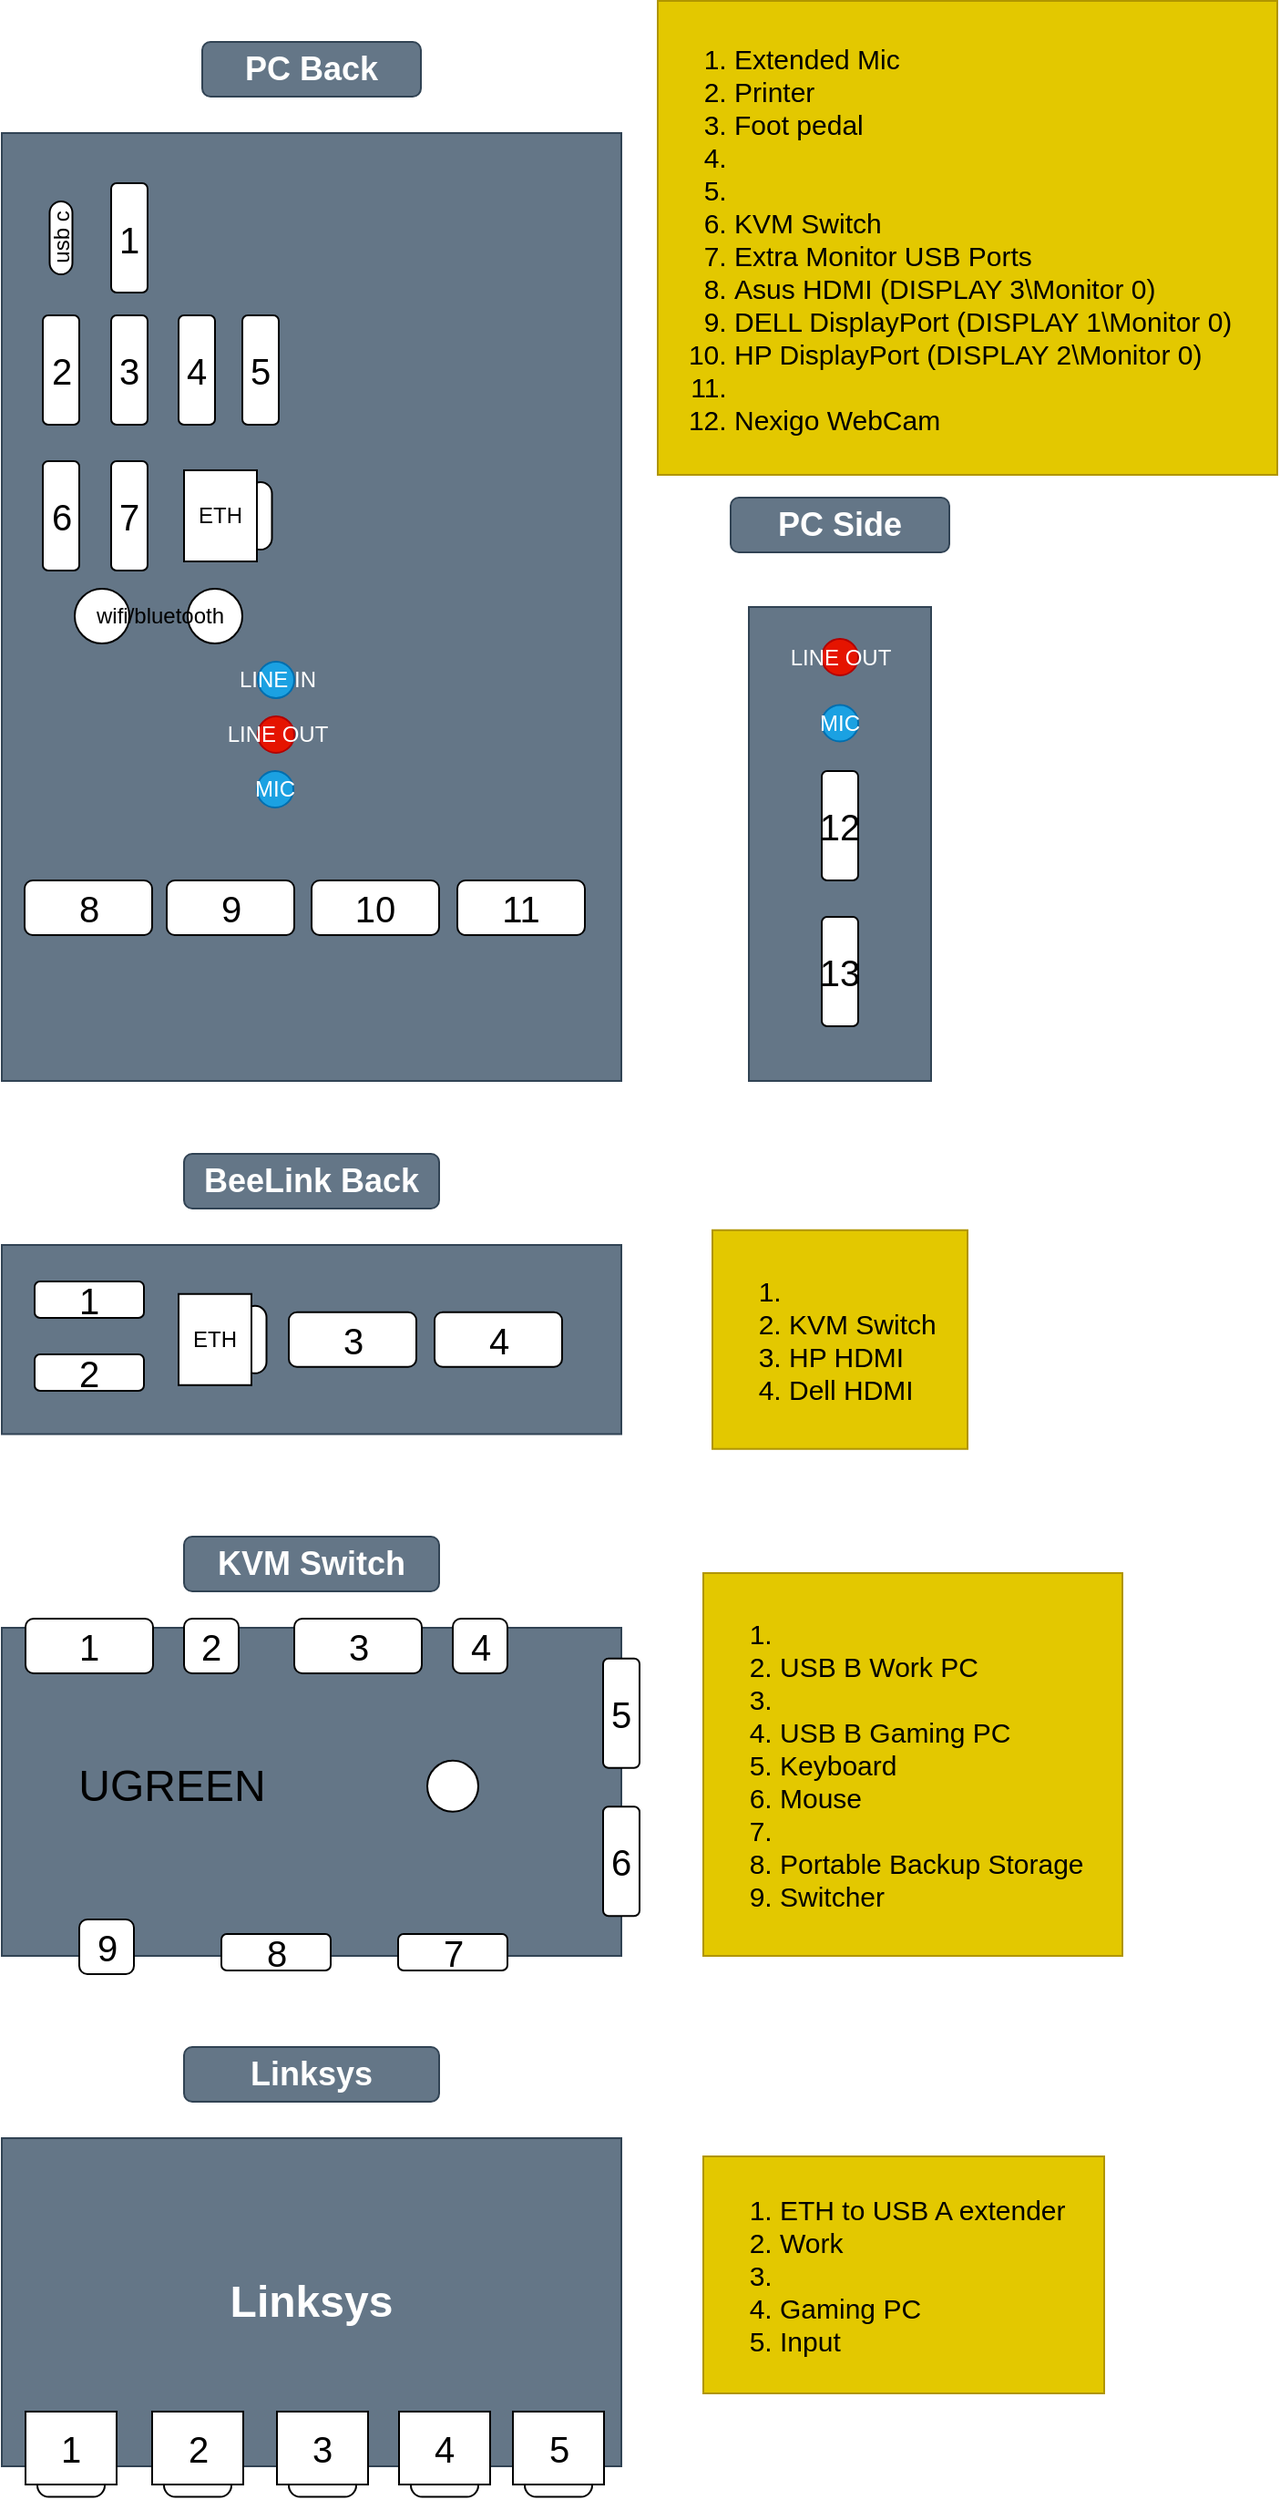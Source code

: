 <mxfile version="26.2.14">
  <diagram name="Page-1" id="FjQjWQZ8GJuI0dCMnAay">
    <mxGraphModel dx="1188" dy="626" grid="1" gridSize="10" guides="1" tooltips="1" connect="1" arrows="1" fold="1" page="1" pageScale="1" pageWidth="850" pageHeight="1100" math="0" shadow="0">
      <root>
        <mxCell id="0" />
        <mxCell id="1" parent="0" />
        <mxCell id="INsz8xT2XLBDGT-k4eeq-2" value="&lt;h1&gt;&lt;br&gt;&lt;/h1&gt;" style="rounded=0;whiteSpace=wrap;html=1;fillColor=#647687;strokeColor=#314354;fontColor=#ffffff;align=center;" vertex="1" parent="1">
          <mxGeometry x="40" y="90" width="340" height="520" as="geometry" />
        </mxCell>
        <mxCell id="INsz8xT2XLBDGT-k4eeq-3" value="&lt;h2&gt;PC Back&lt;/h2&gt;" style="rounded=1;whiteSpace=wrap;html=1;fillColor=#647687;fontColor=#ffffff;strokeColor=#314354;" vertex="1" parent="1">
          <mxGeometry x="150" y="40" width="120" height="30" as="geometry" />
        </mxCell>
        <mxCell id="INsz8xT2XLBDGT-k4eeq-4" value="usb c" style="rounded=1;whiteSpace=wrap;html=1;arcSize=50;rotation=-90;" vertex="1" parent="1">
          <mxGeometry x="52.5" y="141.25" width="40" height="12.5" as="geometry" />
        </mxCell>
        <mxCell id="INsz8xT2XLBDGT-k4eeq-5" value="&lt;font style=&quot;font-size: 20px;&quot;&gt;1&lt;/font&gt;" style="rounded=1;whiteSpace=wrap;html=1;" vertex="1" parent="1">
          <mxGeometry x="100" y="117.5" width="20" height="60" as="geometry" />
        </mxCell>
        <mxCell id="INsz8xT2XLBDGT-k4eeq-6" value="&lt;font style=&quot;font-size: 20px;&quot;&gt;2&lt;/font&gt;" style="rounded=1;whiteSpace=wrap;html=1;" vertex="1" parent="1">
          <mxGeometry x="62.5" y="190" width="20" height="60" as="geometry" />
        </mxCell>
        <mxCell id="INsz8xT2XLBDGT-k4eeq-7" value="&lt;font style=&quot;font-size: 20px;&quot;&gt;3&lt;/font&gt;" style="rounded=1;whiteSpace=wrap;html=1;" vertex="1" parent="1">
          <mxGeometry x="100" y="190" width="20" height="60" as="geometry" />
        </mxCell>
        <mxCell id="INsz8xT2XLBDGT-k4eeq-8" value="&lt;font style=&quot;font-size: 20px;&quot;&gt;4&lt;/font&gt;" style="rounded=1;whiteSpace=wrap;html=1;" vertex="1" parent="1">
          <mxGeometry x="137" y="190" width="20" height="60" as="geometry" />
        </mxCell>
        <mxCell id="INsz8xT2XLBDGT-k4eeq-9" value="&lt;font style=&quot;font-size: 20px;&quot;&gt;5&lt;/font&gt;" style="rounded=1;whiteSpace=wrap;html=1;" vertex="1" parent="1">
          <mxGeometry x="172" y="190" width="20" height="60" as="geometry" />
        </mxCell>
        <mxCell id="INsz8xT2XLBDGT-k4eeq-10" value="&lt;font style=&quot;font-size: 20px;&quot;&gt;6&lt;/font&gt;" style="rounded=1;whiteSpace=wrap;html=1;" vertex="1" parent="1">
          <mxGeometry x="62.5" y="270" width="20" height="60" as="geometry" />
        </mxCell>
        <mxCell id="INsz8xT2XLBDGT-k4eeq-11" value="&lt;font style=&quot;font-size: 20px;&quot;&gt;7&lt;/font&gt;" style="rounded=1;whiteSpace=wrap;html=1;" vertex="1" parent="1">
          <mxGeometry x="100" y="270" width="20" height="60" as="geometry" />
        </mxCell>
        <mxCell id="INsz8xT2XLBDGT-k4eeq-14" value="" style="rounded=1;whiteSpace=wrap;html=1;arcSize=50;rotation=-90;" vertex="1" parent="1">
          <mxGeometry x="163.5" y="293.75" width="37" height="12.5" as="geometry" />
        </mxCell>
        <mxCell id="INsz8xT2XLBDGT-k4eeq-15" value="ETH" style="rounded=0;whiteSpace=wrap;html=1;" vertex="1" parent="1">
          <mxGeometry x="140" y="275" width="40" height="50" as="geometry" />
        </mxCell>
        <mxCell id="INsz8xT2XLBDGT-k4eeq-17" value="" style="ellipse;whiteSpace=wrap;html=1;aspect=fixed;" vertex="1" parent="1">
          <mxGeometry x="80" y="340" width="30" height="30" as="geometry" />
        </mxCell>
        <mxCell id="INsz8xT2XLBDGT-k4eeq-19" value="" style="ellipse;whiteSpace=wrap;html=1;aspect=fixed;" vertex="1" parent="1">
          <mxGeometry x="142" y="340" width="30" height="30" as="geometry" />
        </mxCell>
        <mxCell id="INsz8xT2XLBDGT-k4eeq-20" value="wifi/bluetooth" style="text;align=center;fillColor=none;html=1;verticalAlign=middle;whiteSpace=wrap;rounded=0;" vertex="1" parent="1">
          <mxGeometry x="97" y="340" width="60" height="30" as="geometry" />
        </mxCell>
        <mxCell id="INsz8xT2XLBDGT-k4eeq-21" value="LINE IN" style="ellipse;html=1;aspect=fixed;fillColor=light-dark(#1BA1E2,#0000FF);strokeColor=#006EAF;fontColor=#ffffff;" vertex="1" parent="1">
          <mxGeometry x="180.5" y="380" width="20" height="20" as="geometry" />
        </mxCell>
        <mxCell id="INsz8xT2XLBDGT-k4eeq-22" value="LINE OUT" style="ellipse;html=1;aspect=fixed;fillColor=light-dark(#E51400,#00CC00);strokeColor=#B20000;fontColor=#ffffff;" vertex="1" parent="1">
          <mxGeometry x="180.5" y="410" width="20" height="20" as="geometry" />
        </mxCell>
        <mxCell id="INsz8xT2XLBDGT-k4eeq-23" value="MIC" style="ellipse;whiteSpace=wrap;html=1;aspect=fixed;fillColor=light-dark(#1BA1E2,#FF0000);strokeColor=#006EAF;fontColor=#ffffff;" vertex="1" parent="1">
          <mxGeometry x="180" y="440" width="20" height="20" as="geometry" />
        </mxCell>
        <mxCell id="INsz8xT2XLBDGT-k4eeq-26" value="8" style="rounded=1;whiteSpace=wrap;html=1;fontSize=20;" vertex="1" parent="1">
          <mxGeometry x="52.5" y="500" width="70" height="30" as="geometry" />
        </mxCell>
        <mxCell id="INsz8xT2XLBDGT-k4eeq-28" value="9" style="rounded=1;whiteSpace=wrap;html=1;fontSize=20;" vertex="1" parent="1">
          <mxGeometry x="130.5" y="500" width="70" height="30" as="geometry" />
        </mxCell>
        <mxCell id="INsz8xT2XLBDGT-k4eeq-29" value="10" style="rounded=1;whiteSpace=wrap;html=1;fontSize=20;" vertex="1" parent="1">
          <mxGeometry x="210" y="500" width="70" height="30" as="geometry" />
        </mxCell>
        <mxCell id="INsz8xT2XLBDGT-k4eeq-30" value="11" style="rounded=1;whiteSpace=wrap;html=1;fontSize=20;" vertex="1" parent="1">
          <mxGeometry x="290" y="500" width="70" height="30" as="geometry" />
        </mxCell>
        <mxCell id="INsz8xT2XLBDGT-k4eeq-31" value="&lt;h2&gt;PC Side&lt;/h2&gt;" style="rounded=1;whiteSpace=wrap;html=1;fillColor=#647687;fontColor=#ffffff;strokeColor=#314354;" vertex="1" parent="1">
          <mxGeometry x="440" y="290" width="120" height="30" as="geometry" />
        </mxCell>
        <mxCell id="INsz8xT2XLBDGT-k4eeq-32" value="&lt;h1&gt;&lt;br&gt;&lt;/h1&gt;" style="rounded=0;whiteSpace=wrap;html=1;fillColor=#647687;strokeColor=#314354;fontColor=#ffffff;align=center;" vertex="1" parent="1">
          <mxGeometry x="450" y="350" width="100" height="260" as="geometry" />
        </mxCell>
        <mxCell id="INsz8xT2XLBDGT-k4eeq-33" value="LINE OUT" style="ellipse;html=1;aspect=fixed;fillColor=light-dark(#E51400,#00CC00);strokeColor=#B20000;fontColor=#ffffff;" vertex="1" parent="1">
          <mxGeometry x="490" y="367.5" width="20" height="20" as="geometry" />
        </mxCell>
        <mxCell id="INsz8xT2XLBDGT-k4eeq-34" value="MIC" style="ellipse;whiteSpace=wrap;html=1;aspect=fixed;fillColor=light-dark(#1BA1E2,#FF0000);strokeColor=#006EAF;fontColor=#ffffff;" vertex="1" parent="1">
          <mxGeometry x="490" y="403.75" width="20" height="20" as="geometry" />
        </mxCell>
        <mxCell id="INsz8xT2XLBDGT-k4eeq-35" value="&lt;font style=&quot;font-size: 20px;&quot;&gt;12&lt;/font&gt;" style="rounded=1;whiteSpace=wrap;html=1;" vertex="1" parent="1">
          <mxGeometry x="490" y="440" width="20" height="60" as="geometry" />
        </mxCell>
        <mxCell id="INsz8xT2XLBDGT-k4eeq-36" value="&lt;font style=&quot;font-size: 20px;&quot;&gt;13&lt;/font&gt;" style="rounded=1;whiteSpace=wrap;html=1;" vertex="1" parent="1">
          <mxGeometry x="490" y="520" width="20" height="60" as="geometry" />
        </mxCell>
        <mxCell id="INsz8xT2XLBDGT-k4eeq-38" value="&lt;ol&gt;&lt;li&gt;&lt;span style=&quot;background-color: transparent;&quot;&gt;&lt;font&gt;Extended Mic&lt;/font&gt;&lt;/span&gt;&lt;/li&gt;&lt;li&gt;&lt;span style=&quot;background-color: transparent;&quot;&gt;&lt;font&gt;Printer&lt;/font&gt;&lt;/span&gt;&lt;/li&gt;&lt;li&gt;&lt;span style=&quot;background-color: transparent;&quot;&gt;&lt;font&gt;Foot pedal&lt;/font&gt;&lt;/span&gt;&lt;/li&gt;&lt;li&gt;&lt;font&gt;&lt;br&gt;&lt;/font&gt;&lt;/li&gt;&lt;li&gt;&lt;font&gt;&lt;br&gt;&lt;/font&gt;&lt;/li&gt;&lt;li&gt;&lt;span style=&quot;background-color: transparent;&quot;&gt;&lt;font&gt;KVM Switch&lt;/font&gt;&lt;/span&gt;&lt;/li&gt;&lt;li&gt;&lt;span style=&quot;background-color: transparent;&quot;&gt;&lt;font&gt;Extra Monitor USB Ports&lt;/font&gt;&lt;/span&gt;&lt;/li&gt;&lt;li&gt;&lt;span style=&quot;background-color: transparent;&quot;&gt;&lt;font&gt;Asus HDMI&amp;nbsp;&lt;/font&gt;&lt;/span&gt;(DISPLAY 3\Monitor 0)&lt;/li&gt;&lt;li&gt;&lt;span style=&quot;background-color: transparent;&quot;&gt;&lt;font&gt;DELL DisplayPort&amp;nbsp;&lt;/font&gt;&lt;/span&gt;(DISPLAY 1\Monitor 0)&lt;/li&gt;&lt;li&gt;&lt;span style=&quot;background-color: transparent;&quot;&gt;&lt;font&gt;HP DisplayPort&amp;nbsp;&lt;/font&gt;&lt;/span&gt;(DISPLAY 2\Monitor 0)&lt;/li&gt;&lt;li&gt;&lt;font&gt;&lt;br&gt;&lt;/font&gt;&lt;/li&gt;&lt;li&gt;&lt;span style=&quot;background-color: transparent;&quot;&gt;&lt;font&gt;Nexigo WebCam&lt;/font&gt;&lt;/span&gt;&lt;/li&gt;&lt;/ol&gt;" style="text;html=1;align=left;verticalAlign=middle;resizable=0;points=[];autosize=1;strokeColor=#B09500;fillColor=light-dark(#E3C800,#644A7C);fontColor=light-dark(#000000,#000000);fontSize=15;" vertex="1" parent="1">
          <mxGeometry x="400" y="17.5" width="340" height="260" as="geometry" />
        </mxCell>
        <mxCell id="INsz8xT2XLBDGT-k4eeq-39" value="&lt;h2&gt;BeeLink Back&lt;/h2&gt;" style="rounded=1;whiteSpace=wrap;html=1;fillColor=#647687;fontColor=#ffffff;strokeColor=#314354;" vertex="1" parent="1">
          <mxGeometry x="140" y="650" width="140" height="30" as="geometry" />
        </mxCell>
        <mxCell id="INsz8xT2XLBDGT-k4eeq-40" value="&lt;h1&gt;&lt;br&gt;&lt;/h1&gt;" style="rounded=0;whiteSpace=wrap;html=1;fillColor=#647687;strokeColor=#314354;fontColor=#ffffff;align=center;" vertex="1" parent="1">
          <mxGeometry x="40" y="700" width="340" height="103.75" as="geometry" />
        </mxCell>
        <mxCell id="INsz8xT2XLBDGT-k4eeq-41" value="&lt;font style=&quot;font-size: 20px;&quot;&gt;1&lt;/font&gt;" style="rounded=1;whiteSpace=wrap;html=1;direction=south;" vertex="1" parent="1">
          <mxGeometry x="58" y="720" width="60" height="20" as="geometry" />
        </mxCell>
        <mxCell id="INsz8xT2XLBDGT-k4eeq-43" value="&lt;font style=&quot;font-size: 20px;&quot;&gt;2&lt;/font&gt;" style="rounded=1;whiteSpace=wrap;html=1;direction=south;" vertex="1" parent="1">
          <mxGeometry x="58" y="760" width="60" height="20" as="geometry" />
        </mxCell>
        <mxCell id="INsz8xT2XLBDGT-k4eeq-44" value="" style="rounded=1;whiteSpace=wrap;html=1;arcSize=50;rotation=-90;" vertex="1" parent="1">
          <mxGeometry x="160.5" y="745.63" width="37" height="12.5" as="geometry" />
        </mxCell>
        <mxCell id="INsz8xT2XLBDGT-k4eeq-45" value="ETH" style="rounded=0;whiteSpace=wrap;html=1;" vertex="1" parent="1">
          <mxGeometry x="137" y="726.88" width="40" height="50" as="geometry" />
        </mxCell>
        <mxCell id="INsz8xT2XLBDGT-k4eeq-46" value="3" style="rounded=1;whiteSpace=wrap;html=1;fontSize=20;" vertex="1" parent="1">
          <mxGeometry x="197.5" y="736.88" width="70" height="30" as="geometry" />
        </mxCell>
        <mxCell id="INsz8xT2XLBDGT-k4eeq-47" value="4" style="rounded=1;whiteSpace=wrap;html=1;fontSize=20;" vertex="1" parent="1">
          <mxGeometry x="277.5" y="736.88" width="70" height="30" as="geometry" />
        </mxCell>
        <mxCell id="INsz8xT2XLBDGT-k4eeq-49" value="&lt;ol&gt;&lt;li&gt;&lt;br&gt;&lt;/li&gt;&lt;li&gt;KVM Switch&lt;/li&gt;&lt;li&gt;HP HDMI&lt;/li&gt;&lt;li&gt;Dell HDMI&lt;/li&gt;&lt;/ol&gt;" style="text;html=1;align=left;verticalAlign=middle;resizable=0;points=[];autosize=1;strokeColor=#B09500;fillColor=light-dark(#E3C800,#644A7C);fontColor=light-dark(#000000,#000000);fontSize=15;" vertex="1" parent="1">
          <mxGeometry x="430" y="691.88" width="140" height="120" as="geometry" />
        </mxCell>
        <mxCell id="INsz8xT2XLBDGT-k4eeq-50" value="&lt;h2&gt;KVM Switch&lt;/h2&gt;" style="rounded=1;whiteSpace=wrap;html=1;fillColor=#647687;fontColor=#ffffff;strokeColor=#314354;" vertex="1" parent="1">
          <mxGeometry x="140" y="860" width="140" height="30" as="geometry" />
        </mxCell>
        <mxCell id="INsz8xT2XLBDGT-k4eeq-51" value="&lt;h1&gt;&lt;br&gt;&lt;/h1&gt;" style="rounded=0;whiteSpace=wrap;html=1;fillColor=#647687;strokeColor=#314354;fontColor=#ffffff;align=center;" vertex="1" parent="1">
          <mxGeometry x="40" y="910" width="340" height="180" as="geometry" />
        </mxCell>
        <mxCell id="INsz8xT2XLBDGT-k4eeq-52" value="&lt;font style=&quot;font-size: 20px;&quot;&gt;7&lt;/font&gt;" style="rounded=1;whiteSpace=wrap;html=1;direction=south;" vertex="1" parent="1">
          <mxGeometry x="257.5" y="1078" width="60" height="20" as="geometry" />
        </mxCell>
        <mxCell id="INsz8xT2XLBDGT-k4eeq-53" value="&lt;font style=&quot;font-size: 20px;&quot;&gt;8&lt;/font&gt;" style="rounded=1;whiteSpace=wrap;html=1;direction=south;" vertex="1" parent="1">
          <mxGeometry x="160.5" y="1078" width="60" height="20" as="geometry" />
        </mxCell>
        <mxCell id="INsz8xT2XLBDGT-k4eeq-56" value="1" style="rounded=1;whiteSpace=wrap;html=1;fontSize=20;" vertex="1" parent="1">
          <mxGeometry x="53" y="905" width="70" height="30" as="geometry" />
        </mxCell>
        <mxCell id="INsz8xT2XLBDGT-k4eeq-58" value="UGREEN" style="text;html=1;align=center;verticalAlign=middle;resizable=0;points=[];autosize=1;strokeColor=none;fillColor=none;fontSize=24;" vertex="1" parent="1">
          <mxGeometry x="67.5" y="976.88" width="130" height="40" as="geometry" />
        </mxCell>
        <mxCell id="INsz8xT2XLBDGT-k4eeq-60" value="2" style="rounded=1;whiteSpace=wrap;html=1;fontSize=20;" vertex="1" parent="1">
          <mxGeometry x="140" y="905" width="30" height="30" as="geometry" />
        </mxCell>
        <mxCell id="INsz8xT2XLBDGT-k4eeq-61" value="3" style="rounded=1;whiteSpace=wrap;html=1;fontSize=20;" vertex="1" parent="1">
          <mxGeometry x="200.5" y="905" width="70" height="30" as="geometry" />
        </mxCell>
        <mxCell id="INsz8xT2XLBDGT-k4eeq-62" value="4" style="rounded=1;whiteSpace=wrap;html=1;fontSize=20;" vertex="1" parent="1">
          <mxGeometry x="287.5" y="905" width="30" height="30" as="geometry" />
        </mxCell>
        <mxCell id="INsz8xT2XLBDGT-k4eeq-63" value="&lt;font style=&quot;font-size: 20px;&quot;&gt;5&lt;/font&gt;" style="rounded=1;whiteSpace=wrap;html=1;" vertex="1" parent="1">
          <mxGeometry x="370" y="926.88" width="20" height="60" as="geometry" />
        </mxCell>
        <mxCell id="INsz8xT2XLBDGT-k4eeq-64" value="&lt;font style=&quot;font-size: 20px;&quot;&gt;6&lt;/font&gt;" style="rounded=1;whiteSpace=wrap;html=1;" vertex="1" parent="1">
          <mxGeometry x="370" y="1008.13" width="20" height="60" as="geometry" />
        </mxCell>
        <mxCell id="INsz8xT2XLBDGT-k4eeq-66" value="9" style="rounded=1;whiteSpace=wrap;html=1;fontSize=20;" vertex="1" parent="1">
          <mxGeometry x="82.5" y="1070" width="30" height="30" as="geometry" />
        </mxCell>
        <mxCell id="INsz8xT2XLBDGT-k4eeq-67" value="" style="ellipse;whiteSpace=wrap;html=1;aspect=fixed;" vertex="1" parent="1">
          <mxGeometry x="273.5" y="982.88" width="28" height="28" as="geometry" />
        </mxCell>
        <mxCell id="INsz8xT2XLBDGT-k4eeq-68" value="&lt;ol&gt;&lt;li&gt;&lt;br&gt;&lt;/li&gt;&lt;li&gt;&lt;span style=&quot;background-color: transparent;&quot;&gt;USB B Work PC&lt;/span&gt;&lt;/li&gt;&lt;li&gt;&lt;br&gt;&lt;/li&gt;&lt;li&gt;&lt;span style=&quot;background-color: transparent;&quot;&gt;USB B Gaming PC&lt;/span&gt;&lt;/li&gt;&lt;li&gt;&lt;span style=&quot;background-color: transparent;&quot;&gt;Keyboard&lt;/span&gt;&lt;/li&gt;&lt;li&gt;&lt;span style=&quot;background-color: transparent;&quot;&gt;Mouse&lt;/span&gt;&lt;/li&gt;&lt;li&gt;&lt;br&gt;&lt;/li&gt;&lt;li&gt;Portable Backup Storage&lt;/li&gt;&lt;li&gt;Switcher&lt;/li&gt;&lt;/ol&gt;" style="text;html=1;align=left;verticalAlign=middle;resizable=0;points=[];autosize=1;strokeColor=#B09500;fillColor=light-dark(#E3C800,#644A7C);fontColor=light-dark(#000000,#000000);fontSize=15;" vertex="1" parent="1">
          <mxGeometry x="425" y="880" width="230" height="210" as="geometry" />
        </mxCell>
        <mxCell id="INsz8xT2XLBDGT-k4eeq-69" value="&lt;h2&gt;Linksys&lt;/h2&gt;" style="rounded=1;whiteSpace=wrap;html=1;fillColor=#647687;fontColor=#ffffff;strokeColor=#314354;" vertex="1" parent="1">
          <mxGeometry x="140" y="1140" width="140" height="30" as="geometry" />
        </mxCell>
        <mxCell id="INsz8xT2XLBDGT-k4eeq-70" value="&lt;h1&gt;Linksys&lt;/h1&gt;" style="rounded=0;whiteSpace=wrap;html=1;fillColor=#647687;strokeColor=#314354;fontColor=#ffffff;align=center;" vertex="1" parent="1">
          <mxGeometry x="40" y="1190" width="340" height="180" as="geometry" />
        </mxCell>
        <mxCell id="INsz8xT2XLBDGT-k4eeq-82" value="&lt;ol&gt;&lt;li&gt;ETH to USB A extender&lt;/li&gt;&lt;li&gt;Work&lt;/li&gt;&lt;li&gt;&lt;br&gt;&lt;/li&gt;&lt;li&gt;Gaming PC&lt;/li&gt;&lt;li&gt;Input&lt;/li&gt;&lt;/ol&gt;" style="text;html=1;align=left;verticalAlign=middle;resizable=0;points=[];autosize=1;strokeColor=#B09500;fillColor=light-dark(#E3C800,#644A7C);fontColor=light-dark(#000000,#000000);fontSize=15;" vertex="1" parent="1">
          <mxGeometry x="425" y="1200" width="220" height="130" as="geometry" />
        </mxCell>
        <mxCell id="INsz8xT2XLBDGT-k4eeq-83" value="" style="rounded=1;whiteSpace=wrap;html=1;arcSize=50;rotation=-90;direction=south;" vertex="1" parent="1">
          <mxGeometry x="71.75" y="1362" width="12.5" height="37" as="geometry" />
        </mxCell>
        <mxCell id="INsz8xT2XLBDGT-k4eeq-84" value="1" style="rounded=0;whiteSpace=wrap;html=1;direction=south;fontSize=20;" vertex="1" parent="1">
          <mxGeometry x="53" y="1340" width="50" height="40" as="geometry" />
        </mxCell>
        <mxCell id="INsz8xT2XLBDGT-k4eeq-85" value="" style="rounded=1;whiteSpace=wrap;html=1;arcSize=50;rotation=-90;direction=south;" vertex="1" parent="1">
          <mxGeometry x="141.25" y="1362" width="12.5" height="37" as="geometry" />
        </mxCell>
        <mxCell id="INsz8xT2XLBDGT-k4eeq-86" value="2" style="rounded=0;whiteSpace=wrap;html=1;direction=south;fontSize=20;" vertex="1" parent="1">
          <mxGeometry x="122.5" y="1340" width="50" height="40" as="geometry" />
        </mxCell>
        <mxCell id="INsz8xT2XLBDGT-k4eeq-87" value="" style="rounded=1;whiteSpace=wrap;html=1;arcSize=50;rotation=-90;direction=south;" vertex="1" parent="1">
          <mxGeometry x="209.75" y="1362" width="12.5" height="37" as="geometry" />
        </mxCell>
        <mxCell id="INsz8xT2XLBDGT-k4eeq-88" value="3" style="rounded=0;whiteSpace=wrap;html=1;direction=south;fontSize=20;" vertex="1" parent="1">
          <mxGeometry x="191" y="1340" width="50" height="40" as="geometry" />
        </mxCell>
        <mxCell id="INsz8xT2XLBDGT-k4eeq-89" value="" style="rounded=1;whiteSpace=wrap;html=1;arcSize=50;rotation=-90;direction=south;" vertex="1" parent="1">
          <mxGeometry x="276.75" y="1362" width="12.5" height="37" as="geometry" />
        </mxCell>
        <mxCell id="INsz8xT2XLBDGT-k4eeq-90" value="4" style="rounded=0;whiteSpace=wrap;html=1;direction=south;fontSize=20;" vertex="1" parent="1">
          <mxGeometry x="258" y="1340" width="50" height="40" as="geometry" />
        </mxCell>
        <mxCell id="INsz8xT2XLBDGT-k4eeq-91" value="" style="rounded=1;whiteSpace=wrap;html=1;arcSize=50;rotation=-90;direction=south;" vertex="1" parent="1">
          <mxGeometry x="339.25" y="1362" width="12.5" height="37" as="geometry" />
        </mxCell>
        <mxCell id="INsz8xT2XLBDGT-k4eeq-92" value="5" style="rounded=0;whiteSpace=wrap;html=1;direction=south;fontSize=20;" vertex="1" parent="1">
          <mxGeometry x="320.5" y="1340" width="50" height="40" as="geometry" />
        </mxCell>
      </root>
    </mxGraphModel>
  </diagram>
</mxfile>
